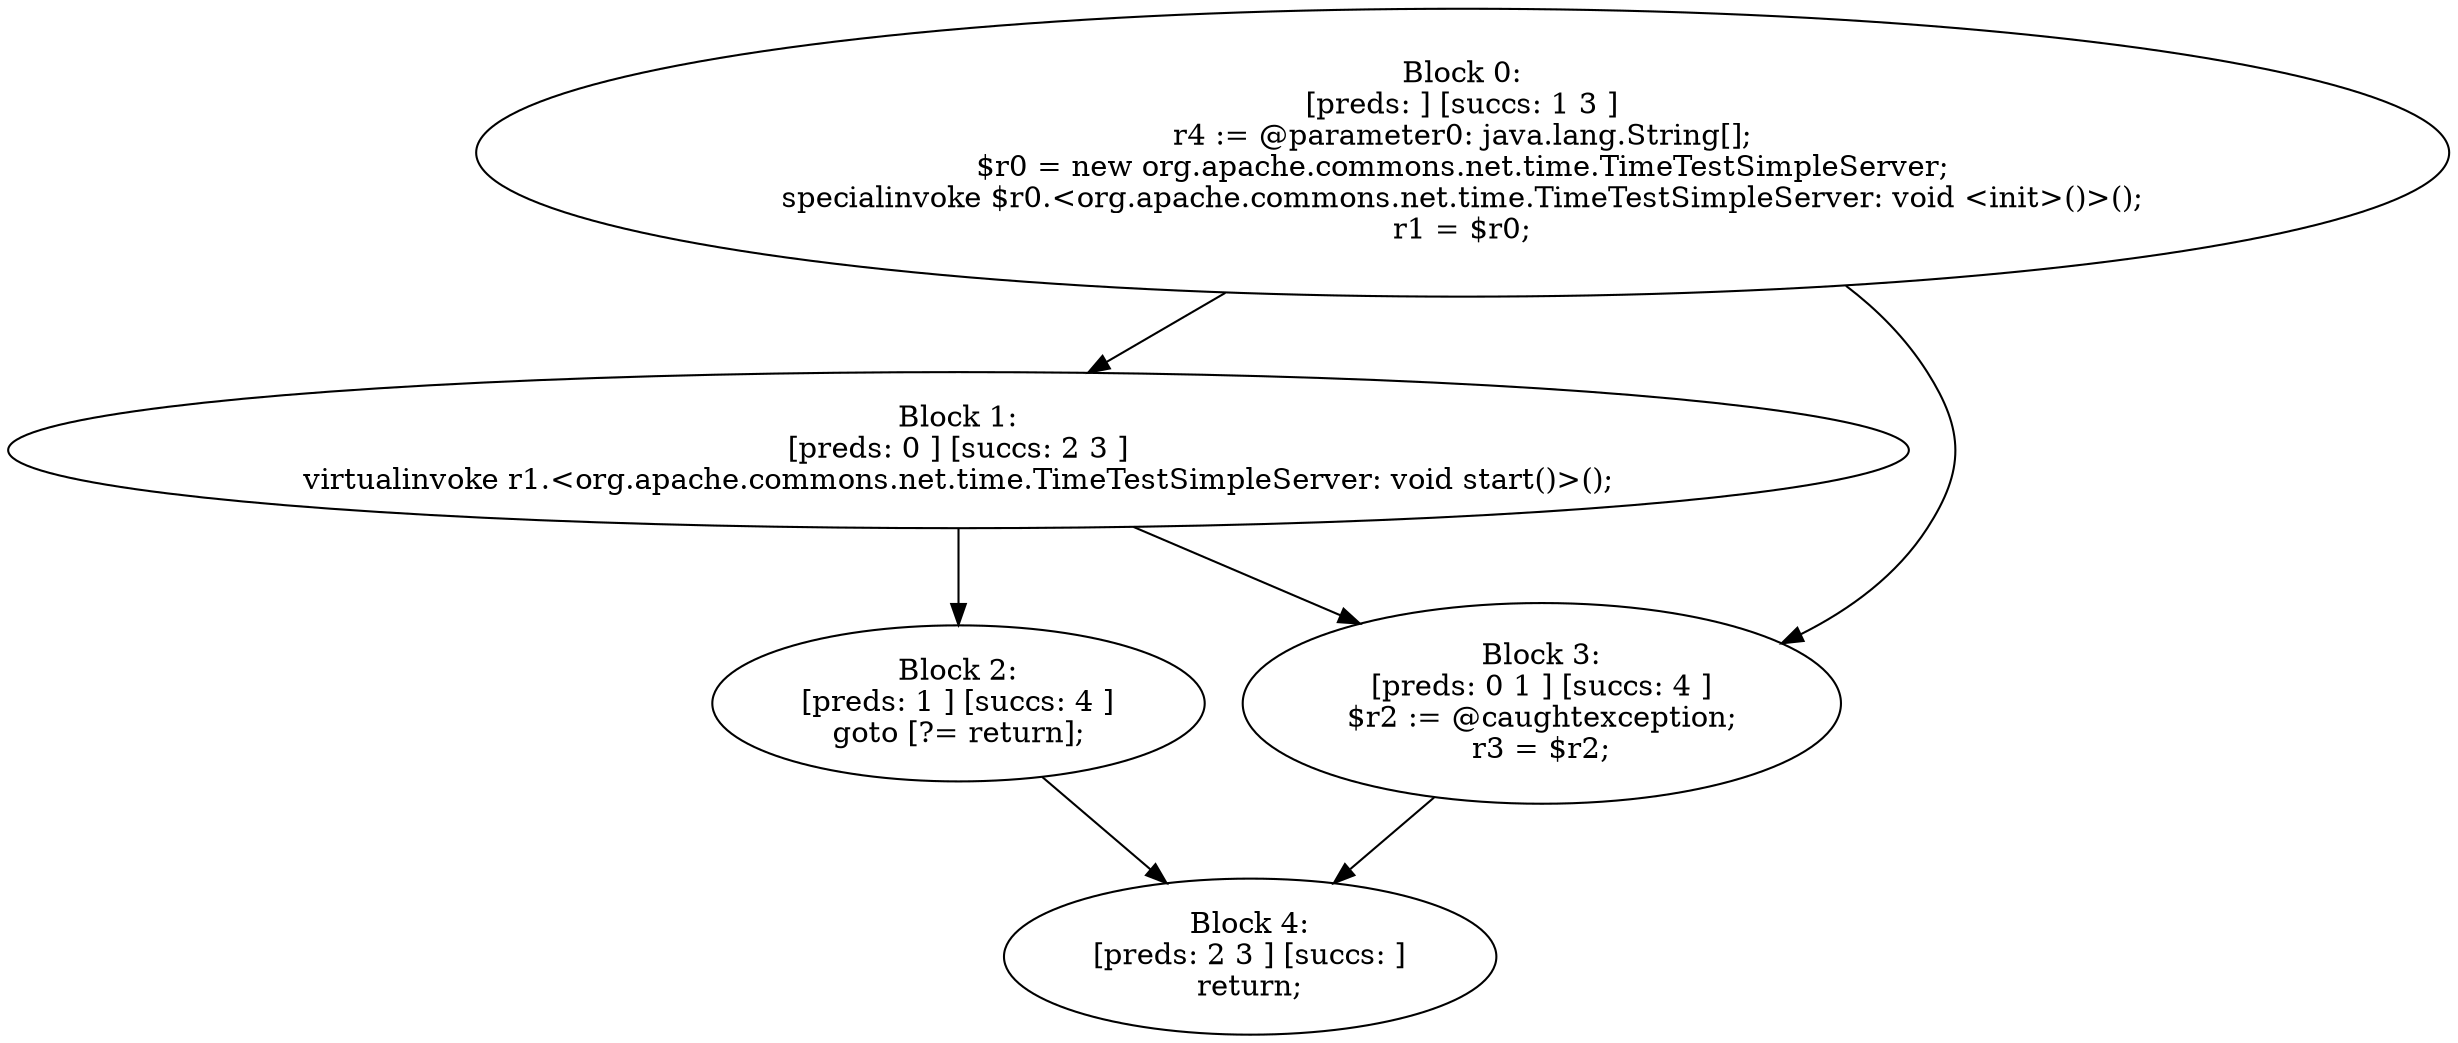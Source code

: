 digraph "unitGraph" {
    "Block 0:
[preds: ] [succs: 1 3 ]
r4 := @parameter0: java.lang.String[];
$r0 = new org.apache.commons.net.time.TimeTestSimpleServer;
specialinvoke $r0.<org.apache.commons.net.time.TimeTestSimpleServer: void <init>()>();
r1 = $r0;
"
    "Block 1:
[preds: 0 ] [succs: 2 3 ]
virtualinvoke r1.<org.apache.commons.net.time.TimeTestSimpleServer: void start()>();
"
    "Block 2:
[preds: 1 ] [succs: 4 ]
goto [?= return];
"
    "Block 3:
[preds: 0 1 ] [succs: 4 ]
$r2 := @caughtexception;
r3 = $r2;
"
    "Block 4:
[preds: 2 3 ] [succs: ]
return;
"
    "Block 0:
[preds: ] [succs: 1 3 ]
r4 := @parameter0: java.lang.String[];
$r0 = new org.apache.commons.net.time.TimeTestSimpleServer;
specialinvoke $r0.<org.apache.commons.net.time.TimeTestSimpleServer: void <init>()>();
r1 = $r0;
"->"Block 1:
[preds: 0 ] [succs: 2 3 ]
virtualinvoke r1.<org.apache.commons.net.time.TimeTestSimpleServer: void start()>();
";
    "Block 0:
[preds: ] [succs: 1 3 ]
r4 := @parameter0: java.lang.String[];
$r0 = new org.apache.commons.net.time.TimeTestSimpleServer;
specialinvoke $r0.<org.apache.commons.net.time.TimeTestSimpleServer: void <init>()>();
r1 = $r0;
"->"Block 3:
[preds: 0 1 ] [succs: 4 ]
$r2 := @caughtexception;
r3 = $r2;
";
    "Block 1:
[preds: 0 ] [succs: 2 3 ]
virtualinvoke r1.<org.apache.commons.net.time.TimeTestSimpleServer: void start()>();
"->"Block 2:
[preds: 1 ] [succs: 4 ]
goto [?= return];
";
    "Block 1:
[preds: 0 ] [succs: 2 3 ]
virtualinvoke r1.<org.apache.commons.net.time.TimeTestSimpleServer: void start()>();
"->"Block 3:
[preds: 0 1 ] [succs: 4 ]
$r2 := @caughtexception;
r3 = $r2;
";
    "Block 2:
[preds: 1 ] [succs: 4 ]
goto [?= return];
"->"Block 4:
[preds: 2 3 ] [succs: ]
return;
";
    "Block 3:
[preds: 0 1 ] [succs: 4 ]
$r2 := @caughtexception;
r3 = $r2;
"->"Block 4:
[preds: 2 3 ] [succs: ]
return;
";
}
